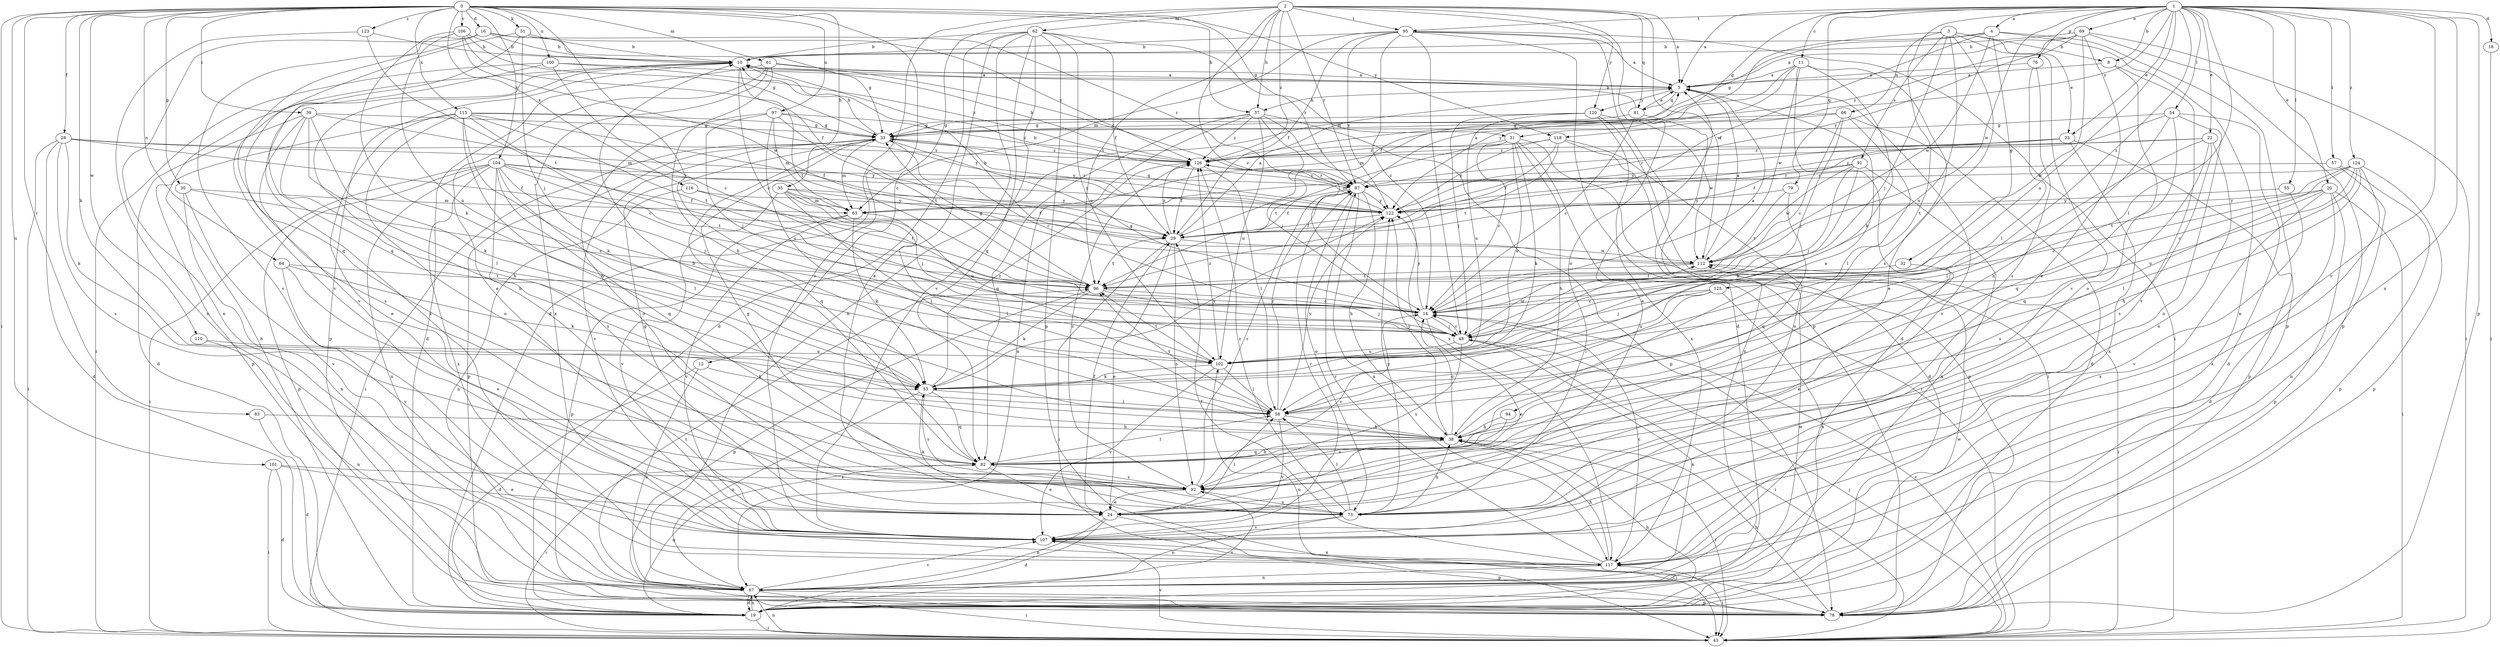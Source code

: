 strict digraph  {
0;
1;
2;
3;
4;
5;
8;
10;
11;
12;
14;
16;
18;
19;
20;
22;
23;
24;
28;
29;
30;
31;
32;
33;
35;
37;
38;
39;
43;
48;
51;
53;
54;
55;
57;
58;
61;
62;
63;
64;
66;
67;
69;
73;
76;
78;
79;
81;
82;
83;
87;
91;
92;
94;
95;
96;
97;
100;
101;
102;
104;
106;
107;
110;
112;
115;
116;
117;
118;
120;
122;
123;
124;
125;
126;
0 -> 16  [label=d];
0 -> 28  [label=f];
0 -> 30  [label=g];
0 -> 31  [label=g];
0 -> 35  [label=h];
0 -> 37  [label=h];
0 -> 39  [label=i];
0 -> 43  [label=i];
0 -> 48  [label=j];
0 -> 51  [label=k];
0 -> 53  [label=k];
0 -> 61  [label=m];
0 -> 64  [label=n];
0 -> 83  [label=r];
0 -> 97  [label=u];
0 -> 100  [label=u];
0 -> 101  [label=u];
0 -> 104  [label=v];
0 -> 106  [label=v];
0 -> 107  [label=v];
0 -> 110  [label=w];
0 -> 115  [label=x];
0 -> 116  [label=x];
0 -> 118  [label=y];
0 -> 123  [label=z];
1 -> 4  [label=a];
1 -> 5  [label=a];
1 -> 8  [label=b];
1 -> 11  [label=c];
1 -> 18  [label=d];
1 -> 20  [label=e];
1 -> 22  [label=e];
1 -> 23  [label=e];
1 -> 31  [label=g];
1 -> 54  [label=l];
1 -> 55  [label=l];
1 -> 57  [label=l];
1 -> 58  [label=l];
1 -> 69  [label=o];
1 -> 76  [label=p];
1 -> 78  [label=p];
1 -> 79  [label=q];
1 -> 94  [label=t];
1 -> 95  [label=t];
1 -> 102  [label=u];
1 -> 107  [label=v];
1 -> 112  [label=w];
1 -> 117  [label=x];
1 -> 118  [label=y];
1 -> 124  [label=z];
1 -> 125  [label=z];
2 -> 5  [label=a];
2 -> 12  [label=c];
2 -> 14  [label=c];
2 -> 19  [label=d];
2 -> 37  [label=h];
2 -> 62  [label=m];
2 -> 73  [label=o];
2 -> 81  [label=q];
2 -> 87  [label=r];
2 -> 95  [label=t];
2 -> 96  [label=t];
2 -> 112  [label=w];
2 -> 120  [label=y];
2 -> 126  [label=z];
3 -> 8  [label=b];
3 -> 23  [label=e];
3 -> 48  [label=j];
3 -> 63  [label=m];
3 -> 66  [label=n];
3 -> 91  [label=s];
3 -> 92  [label=s];
3 -> 102  [label=u];
3 -> 107  [label=v];
4 -> 10  [label=b];
4 -> 29  [label=f];
4 -> 32  [label=g];
4 -> 33  [label=g];
4 -> 67  [label=n];
4 -> 78  [label=p];
4 -> 112  [label=w];
5 -> 37  [label=h];
5 -> 81  [label=q];
5 -> 107  [label=v];
5 -> 120  [label=y];
8 -> 5  [label=a];
8 -> 73  [label=o];
8 -> 107  [label=v];
10 -> 5  [label=a];
10 -> 14  [label=c];
10 -> 78  [label=p];
10 -> 96  [label=t];
10 -> 117  [label=x];
11 -> 5  [label=a];
11 -> 19  [label=d];
11 -> 24  [label=e];
11 -> 29  [label=f];
11 -> 53  [label=k];
11 -> 112  [label=w];
11 -> 122  [label=y];
12 -> 19  [label=d];
12 -> 53  [label=k];
12 -> 67  [label=n];
14 -> 5  [label=a];
14 -> 24  [label=e];
14 -> 33  [label=g];
14 -> 48  [label=j];
14 -> 122  [label=y];
16 -> 10  [label=b];
16 -> 33  [label=g];
16 -> 67  [label=n];
16 -> 82  [label=q];
16 -> 87  [label=r];
16 -> 107  [label=v];
18 -> 43  [label=i];
19 -> 10  [label=b];
19 -> 38  [label=h];
19 -> 43  [label=i];
19 -> 67  [label=n];
19 -> 82  [label=q];
19 -> 92  [label=s];
19 -> 102  [label=u];
19 -> 112  [label=w];
20 -> 14  [label=c];
20 -> 19  [label=d];
20 -> 43  [label=i];
20 -> 78  [label=p];
20 -> 92  [label=s];
20 -> 117  [label=x];
20 -> 122  [label=y];
22 -> 58  [label=l];
22 -> 73  [label=o];
22 -> 82  [label=q];
22 -> 87  [label=r];
22 -> 92  [label=s];
22 -> 126  [label=z];
23 -> 29  [label=f];
23 -> 78  [label=p];
23 -> 117  [label=x];
23 -> 122  [label=y];
23 -> 126  [label=z];
24 -> 5  [label=a];
24 -> 19  [label=d];
24 -> 29  [label=f];
24 -> 33  [label=g];
24 -> 43  [label=i];
24 -> 58  [label=l];
24 -> 67  [label=n];
28 -> 19  [label=d];
28 -> 29  [label=f];
28 -> 43  [label=i];
28 -> 53  [label=k];
28 -> 92  [label=s];
28 -> 122  [label=y];
28 -> 126  [label=z];
29 -> 5  [label=a];
29 -> 24  [label=e];
29 -> 43  [label=i];
29 -> 92  [label=s];
29 -> 96  [label=t];
29 -> 112  [label=w];
29 -> 126  [label=z];
30 -> 14  [label=c];
30 -> 63  [label=m];
30 -> 67  [label=n];
30 -> 107  [label=v];
31 -> 14  [label=c];
31 -> 38  [label=h];
31 -> 43  [label=i];
31 -> 53  [label=k];
31 -> 78  [label=p];
31 -> 96  [label=t];
31 -> 102  [label=u];
31 -> 126  [label=z];
32 -> 24  [label=e];
32 -> 96  [label=t];
33 -> 10  [label=b];
33 -> 14  [label=c];
33 -> 43  [label=i];
33 -> 63  [label=m];
33 -> 78  [label=p];
33 -> 82  [label=q];
33 -> 107  [label=v];
33 -> 122  [label=y];
33 -> 126  [label=z];
35 -> 29  [label=f];
35 -> 48  [label=j];
35 -> 58  [label=l];
35 -> 63  [label=m];
35 -> 102  [label=u];
35 -> 107  [label=v];
35 -> 122  [label=y];
37 -> 33  [label=g];
37 -> 48  [label=j];
37 -> 67  [label=n];
37 -> 78  [label=p];
37 -> 82  [label=q];
37 -> 102  [label=u];
37 -> 117  [label=x];
37 -> 126  [label=z];
38 -> 5  [label=a];
38 -> 14  [label=c];
38 -> 43  [label=i];
38 -> 82  [label=q];
38 -> 122  [label=y];
39 -> 19  [label=d];
39 -> 33  [label=g];
39 -> 38  [label=h];
39 -> 53  [label=k];
39 -> 58  [label=l];
39 -> 63  [label=m];
39 -> 92  [label=s];
43 -> 14  [label=c];
43 -> 48  [label=j];
43 -> 67  [label=n];
43 -> 107  [label=v];
48 -> 14  [label=c];
48 -> 43  [label=i];
48 -> 67  [label=n];
48 -> 92  [label=s];
48 -> 102  [label=u];
48 -> 112  [label=w];
51 -> 10  [label=b];
51 -> 48  [label=j];
51 -> 82  [label=q];
51 -> 107  [label=v];
51 -> 126  [label=z];
53 -> 58  [label=l];
53 -> 67  [label=n];
53 -> 82  [label=q];
53 -> 92  [label=s];
53 -> 122  [label=y];
53 -> 126  [label=z];
54 -> 19  [label=d];
54 -> 33  [label=g];
54 -> 38  [label=h];
54 -> 73  [label=o];
54 -> 82  [label=q];
54 -> 122  [label=y];
55 -> 107  [label=v];
55 -> 122  [label=y];
57 -> 67  [label=n];
57 -> 78  [label=p];
57 -> 87  [label=r];
58 -> 38  [label=h];
58 -> 87  [label=r];
58 -> 96  [label=t];
58 -> 107  [label=v];
58 -> 122  [label=y];
61 -> 5  [label=a];
61 -> 19  [label=d];
61 -> 24  [label=e];
61 -> 38  [label=h];
61 -> 87  [label=r];
61 -> 117  [label=x];
62 -> 10  [label=b];
62 -> 19  [label=d];
62 -> 24  [label=e];
62 -> 29  [label=f];
62 -> 67  [label=n];
62 -> 78  [label=p];
62 -> 82  [label=q];
62 -> 87  [label=r];
62 -> 102  [label=u];
62 -> 107  [label=v];
63 -> 53  [label=k];
63 -> 58  [label=l];
63 -> 78  [label=p];
63 -> 107  [label=v];
64 -> 24  [label=e];
64 -> 53  [label=k];
64 -> 96  [label=t];
64 -> 107  [label=v];
66 -> 14  [label=c];
66 -> 19  [label=d];
66 -> 33  [label=g];
66 -> 48  [label=j];
66 -> 58  [label=l];
66 -> 63  [label=m];
67 -> 19  [label=d];
67 -> 43  [label=i];
67 -> 78  [label=p];
67 -> 96  [label=t];
67 -> 107  [label=v];
67 -> 112  [label=w];
69 -> 5  [label=a];
69 -> 10  [label=b];
69 -> 14  [label=c];
69 -> 24  [label=e];
69 -> 43  [label=i];
69 -> 78  [label=p];
69 -> 122  [label=y];
69 -> 126  [label=z];
73 -> 10  [label=b];
73 -> 38  [label=h];
73 -> 53  [label=k];
73 -> 58  [label=l];
73 -> 67  [label=n];
73 -> 107  [label=v];
73 -> 122  [label=y];
73 -> 126  [label=z];
76 -> 5  [label=a];
76 -> 58  [label=l];
76 -> 92  [label=s];
78 -> 38  [label=h];
79 -> 82  [label=q];
79 -> 96  [label=t];
79 -> 122  [label=y];
81 -> 5  [label=a];
81 -> 10  [label=b];
81 -> 14  [label=c];
81 -> 33  [label=g];
81 -> 67  [label=n];
82 -> 10  [label=b];
82 -> 24  [label=e];
82 -> 38  [label=h];
82 -> 43  [label=i];
82 -> 58  [label=l];
82 -> 92  [label=s];
83 -> 19  [label=d];
83 -> 38  [label=h];
87 -> 5  [label=a];
87 -> 29  [label=f];
87 -> 38  [label=h];
87 -> 73  [label=o];
87 -> 117  [label=x];
87 -> 122  [label=y];
87 -> 126  [label=z];
91 -> 48  [label=j];
91 -> 53  [label=k];
91 -> 63  [label=m];
91 -> 67  [label=n];
91 -> 87  [label=r];
91 -> 112  [label=w];
92 -> 14  [label=c];
92 -> 24  [label=e];
92 -> 33  [label=g];
92 -> 73  [label=o];
92 -> 87  [label=r];
92 -> 126  [label=z];
94 -> 38  [label=h];
94 -> 92  [label=s];
95 -> 5  [label=a];
95 -> 10  [label=b];
95 -> 14  [label=c];
95 -> 19  [label=d];
95 -> 29  [label=f];
95 -> 43  [label=i];
95 -> 48  [label=j];
95 -> 63  [label=m];
95 -> 78  [label=p];
95 -> 122  [label=y];
96 -> 14  [label=c];
96 -> 33  [label=g];
96 -> 48  [label=j];
96 -> 53  [label=k];
96 -> 78  [label=p];
97 -> 33  [label=g];
97 -> 48  [label=j];
97 -> 63  [label=m];
97 -> 73  [label=o];
97 -> 96  [label=t];
97 -> 102  [label=u];
97 -> 126  [label=z];
100 -> 5  [label=a];
100 -> 14  [label=c];
100 -> 43  [label=i];
100 -> 107  [label=v];
100 -> 126  [label=z];
101 -> 19  [label=d];
101 -> 24  [label=e];
101 -> 43  [label=i];
101 -> 92  [label=s];
102 -> 53  [label=k];
102 -> 58  [label=l];
102 -> 96  [label=t];
102 -> 107  [label=v];
102 -> 126  [label=z];
104 -> 29  [label=f];
104 -> 43  [label=i];
104 -> 48  [label=j];
104 -> 58  [label=l];
104 -> 67  [label=n];
104 -> 78  [label=p];
104 -> 82  [label=q];
104 -> 87  [label=r];
104 -> 92  [label=s];
104 -> 96  [label=t];
104 -> 117  [label=x];
104 -> 122  [label=y];
106 -> 10  [label=b];
106 -> 29  [label=f];
106 -> 33  [label=g];
106 -> 53  [label=k];
106 -> 102  [label=u];
106 -> 112  [label=w];
107 -> 78  [label=p];
107 -> 87  [label=r];
107 -> 117  [label=x];
110 -> 67  [label=n];
110 -> 102  [label=u];
112 -> 5  [label=a];
112 -> 10  [label=b];
112 -> 43  [label=i];
112 -> 96  [label=t];
115 -> 14  [label=c];
115 -> 24  [label=e];
115 -> 29  [label=f];
115 -> 33  [label=g];
115 -> 38  [label=h];
115 -> 53  [label=k];
115 -> 73  [label=o];
115 -> 78  [label=p];
115 -> 96  [label=t];
115 -> 122  [label=y];
116 -> 67  [label=n];
116 -> 96  [label=t];
116 -> 122  [label=y];
117 -> 14  [label=c];
117 -> 29  [label=f];
117 -> 38  [label=h];
117 -> 43  [label=i];
117 -> 67  [label=n];
117 -> 87  [label=r];
118 -> 19  [label=d];
118 -> 29  [label=f];
118 -> 73  [label=o];
118 -> 96  [label=t];
118 -> 122  [label=y];
118 -> 126  [label=z];
120 -> 33  [label=g];
120 -> 43  [label=i];
120 -> 48  [label=j];
120 -> 102  [label=u];
120 -> 112  [label=w];
120 -> 117  [label=x];
122 -> 10  [label=b];
122 -> 29  [label=f];
122 -> 33  [label=g];
123 -> 10  [label=b];
123 -> 67  [label=n];
123 -> 96  [label=t];
124 -> 14  [label=c];
124 -> 38  [label=h];
124 -> 58  [label=l];
124 -> 78  [label=p];
124 -> 87  [label=r];
124 -> 96  [label=t];
124 -> 102  [label=u];
124 -> 117  [label=x];
125 -> 14  [label=c];
125 -> 48  [label=j];
125 -> 58  [label=l];
125 -> 102  [label=u];
125 -> 117  [label=x];
126 -> 10  [label=b];
126 -> 29  [label=f];
126 -> 58  [label=l];
126 -> 87  [label=r];
}
